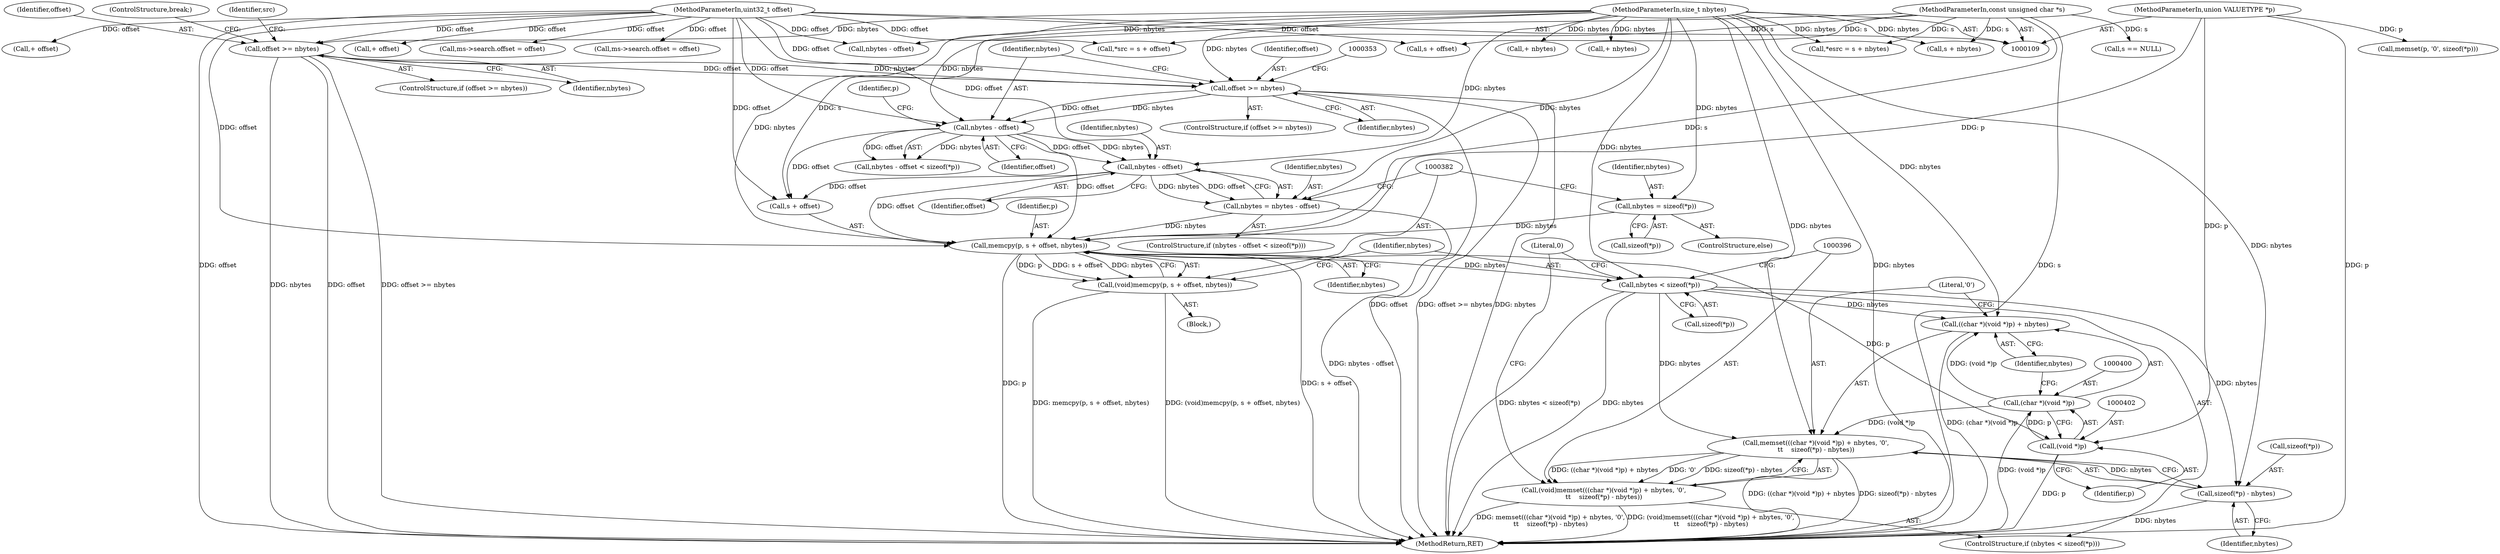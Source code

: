 digraph "0_file_4a284c89d6ef11aca34da65da7d673050a5ea320_3@API" {
"1000383" [label="(Call,memcpy(p, s + offset, nbytes))"];
"1000111" [label="(MethodParameterIn,union VALUETYPE *p)"];
"1000114" [label="(MethodParameterIn,const unsigned char *s)"];
"1000364" [label="(Call,nbytes - offset)"];
"1000348" [label="(Call,offset >= nbytes)"];
"1000284" [label="(Call,offset >= nbytes)"];
"1000115" [label="(MethodParameterIn,uint32_t offset)"];
"1000116" [label="(MethodParameterIn,size_t nbytes)"];
"1000372" [label="(Call,nbytes - offset)"];
"1000376" [label="(Call,nbytes = sizeof(*p))"];
"1000370" [label="(Call,nbytes = nbytes - offset)"];
"1000381" [label="(Call,(void)memcpy(p, s + offset, nbytes))"];
"1000390" [label="(Call,nbytes < sizeof(*p))"];
"1000397" [label="(Call,memset(((char *)(void *)p) + nbytes, '\0',\n\t\t    sizeof(*p) - nbytes))"];
"1000395" [label="(Call,(void)memset(((char *)(void *)p) + nbytes, '\0',\n\t\t    sizeof(*p) - nbytes))"];
"1000398" [label="(Call,((char *)(void *)p) + nbytes)"];
"1000406" [label="(Call,sizeof(*p) - nbytes)"];
"1000401" [label="(Call,(void *)p)"];
"1000399" [label="(Call,(char *)(void *)p)"];
"1000283" [label="(ControlStructure,if (offset >= nbytes))"];
"1000383" [label="(Call,memcpy(p, s + offset, nbytes))"];
"1000208" [label="(Call,+ nbytes)"];
"1000381" [label="(Call,(void)memcpy(p, s + offset, nbytes))"];
"1000349" [label="(Identifier,offset)"];
"1000413" [label="(MethodReturn,RET)"];
"1000354" [label="(Call,memset(p, '\0', sizeof(*p)))"];
"1000157" [label="(Call,s == NULL)"];
"1000179" [label="(Call,+ nbytes)"];
"1000290" [label="(Identifier,src)"];
"1000114" [label="(MethodParameterIn,const unsigned char *s)"];
"1000372" [label="(Call,nbytes - offset)"];
"1000363" [label="(Call,nbytes - offset < sizeof(*p))"];
"1000373" [label="(Identifier,nbytes)"];
"1000177" [label="(Call,+ offset)"];
"1000399" [label="(Call,(char *)(void *)p)"];
"1000115" [label="(MethodParameterIn,uint32_t offset)"];
"1000401" [label="(Call,(void *)p)"];
"1000365" [label="(Identifier,nbytes)"];
"1000248" [label="(Call,s + offset)"];
"1000375" [label="(ControlStructure,else)"];
"1000371" [label="(Identifier,nbytes)"];
"1000116" [label="(MethodParameterIn,size_t nbytes)"];
"1000412" [label="(Literal,0)"];
"1000378" [label="(Call,sizeof(*p))"];
"1000395" [label="(Call,(void)memset(((char *)(void *)p) + nbytes, '\0',\n\t\t    sizeof(*p) - nbytes))"];
"1000118" [label="(Block,)"];
"1000407" [label="(Call,sizeof(*p))"];
"1000286" [label="(Identifier,nbytes)"];
"1000404" [label="(Identifier,nbytes)"];
"1000376" [label="(Call,nbytes = sizeof(*p))"];
"1000111" [label="(MethodParameterIn,union VALUETYPE *p)"];
"1000284" [label="(Call,offset >= nbytes)"];
"1000388" [label="(Identifier,nbytes)"];
"1000397" [label="(Call,memset(((char *)(void *)p) + nbytes, '\0',\n\t\t    sizeof(*p) - nbytes))"];
"1000390" [label="(Call,nbytes < sizeof(*p))"];
"1000391" [label="(Identifier,nbytes)"];
"1000136" [label="(Call,nbytes - offset)"];
"1000403" [label="(Identifier,p)"];
"1000369" [label="(Identifier,p)"];
"1000370" [label="(Call,nbytes = nbytes - offset)"];
"1000410" [label="(Identifier,nbytes)"];
"1000139" [label="(Call,ms->search.offset = offset)"];
"1000384" [label="(Identifier,p)"];
"1000226" [label="(Call,ms->search.offset = offset)"];
"1000285" [label="(Identifier,offset)"];
"1000374" [label="(Identifier,offset)"];
"1000252" [label="(Call,*esrc = s + nbytes)"];
"1000406" [label="(Call,sizeof(*p) - nbytes)"];
"1000377" [label="(Identifier,nbytes)"];
"1000392" [label="(Call,sizeof(*p))"];
"1000347" [label="(ControlStructure,if (offset >= nbytes))"];
"1000398" [label="(Call,((char *)(void *)p) + nbytes)"];
"1000246" [label="(Call,*src = s + offset)"];
"1000405" [label="(Literal,'\0')"];
"1000350" [label="(Identifier,nbytes)"];
"1000348" [label="(Call,offset >= nbytes)"];
"1000366" [label="(Identifier,offset)"];
"1000254" [label="(Call,s + nbytes)"];
"1000385" [label="(Call,s + offset)"];
"1000287" [label="(ControlStructure,break;)"];
"1000389" [label="(ControlStructure,if (nbytes < sizeof(*p)))"];
"1000128" [label="(Call,+ offset)"];
"1000362" [label="(ControlStructure,if (nbytes - offset < sizeof(*p)))"];
"1000364" [label="(Call,nbytes - offset)"];
"1000383" -> "1000381"  [label="AST: "];
"1000383" -> "1000388"  [label="CFG: "];
"1000384" -> "1000383"  [label="AST: "];
"1000385" -> "1000383"  [label="AST: "];
"1000388" -> "1000383"  [label="AST: "];
"1000381" -> "1000383"  [label="CFG: "];
"1000383" -> "1000413"  [label="DDG: p"];
"1000383" -> "1000413"  [label="DDG: s + offset"];
"1000383" -> "1000381"  [label="DDG: p"];
"1000383" -> "1000381"  [label="DDG: s + offset"];
"1000383" -> "1000381"  [label="DDG: nbytes"];
"1000111" -> "1000383"  [label="DDG: p"];
"1000114" -> "1000383"  [label="DDG: s"];
"1000364" -> "1000383"  [label="DDG: offset"];
"1000372" -> "1000383"  [label="DDG: offset"];
"1000115" -> "1000383"  [label="DDG: offset"];
"1000376" -> "1000383"  [label="DDG: nbytes"];
"1000370" -> "1000383"  [label="DDG: nbytes"];
"1000116" -> "1000383"  [label="DDG: nbytes"];
"1000383" -> "1000390"  [label="DDG: nbytes"];
"1000383" -> "1000401"  [label="DDG: p"];
"1000111" -> "1000109"  [label="AST: "];
"1000111" -> "1000413"  [label="DDG: p"];
"1000111" -> "1000354"  [label="DDG: p"];
"1000111" -> "1000401"  [label="DDG: p"];
"1000114" -> "1000109"  [label="AST: "];
"1000114" -> "1000413"  [label="DDG: s"];
"1000114" -> "1000157"  [label="DDG: s"];
"1000114" -> "1000246"  [label="DDG: s"];
"1000114" -> "1000248"  [label="DDG: s"];
"1000114" -> "1000252"  [label="DDG: s"];
"1000114" -> "1000254"  [label="DDG: s"];
"1000114" -> "1000385"  [label="DDG: s"];
"1000364" -> "1000363"  [label="AST: "];
"1000364" -> "1000366"  [label="CFG: "];
"1000365" -> "1000364"  [label="AST: "];
"1000366" -> "1000364"  [label="AST: "];
"1000369" -> "1000364"  [label="CFG: "];
"1000364" -> "1000363"  [label="DDG: nbytes"];
"1000364" -> "1000363"  [label="DDG: offset"];
"1000348" -> "1000364"  [label="DDG: nbytes"];
"1000348" -> "1000364"  [label="DDG: offset"];
"1000116" -> "1000364"  [label="DDG: nbytes"];
"1000115" -> "1000364"  [label="DDG: offset"];
"1000364" -> "1000372"  [label="DDG: nbytes"];
"1000364" -> "1000372"  [label="DDG: offset"];
"1000364" -> "1000385"  [label="DDG: offset"];
"1000348" -> "1000347"  [label="AST: "];
"1000348" -> "1000350"  [label="CFG: "];
"1000349" -> "1000348"  [label="AST: "];
"1000350" -> "1000348"  [label="AST: "];
"1000353" -> "1000348"  [label="CFG: "];
"1000365" -> "1000348"  [label="CFG: "];
"1000348" -> "1000413"  [label="DDG: offset"];
"1000348" -> "1000413"  [label="DDG: offset >= nbytes"];
"1000348" -> "1000413"  [label="DDG: nbytes"];
"1000284" -> "1000348"  [label="DDG: offset"];
"1000284" -> "1000348"  [label="DDG: nbytes"];
"1000115" -> "1000348"  [label="DDG: offset"];
"1000116" -> "1000348"  [label="DDG: nbytes"];
"1000284" -> "1000283"  [label="AST: "];
"1000284" -> "1000286"  [label="CFG: "];
"1000285" -> "1000284"  [label="AST: "];
"1000286" -> "1000284"  [label="AST: "];
"1000287" -> "1000284"  [label="CFG: "];
"1000290" -> "1000284"  [label="CFG: "];
"1000284" -> "1000413"  [label="DDG: nbytes"];
"1000284" -> "1000413"  [label="DDG: offset"];
"1000284" -> "1000413"  [label="DDG: offset >= nbytes"];
"1000115" -> "1000284"  [label="DDG: offset"];
"1000116" -> "1000284"  [label="DDG: nbytes"];
"1000115" -> "1000109"  [label="AST: "];
"1000115" -> "1000413"  [label="DDG: offset"];
"1000115" -> "1000128"  [label="DDG: offset"];
"1000115" -> "1000136"  [label="DDG: offset"];
"1000115" -> "1000139"  [label="DDG: offset"];
"1000115" -> "1000177"  [label="DDG: offset"];
"1000115" -> "1000226"  [label="DDG: offset"];
"1000115" -> "1000246"  [label="DDG: offset"];
"1000115" -> "1000248"  [label="DDG: offset"];
"1000115" -> "1000372"  [label="DDG: offset"];
"1000115" -> "1000385"  [label="DDG: offset"];
"1000116" -> "1000109"  [label="AST: "];
"1000116" -> "1000413"  [label="DDG: nbytes"];
"1000116" -> "1000136"  [label="DDG: nbytes"];
"1000116" -> "1000179"  [label="DDG: nbytes"];
"1000116" -> "1000208"  [label="DDG: nbytes"];
"1000116" -> "1000252"  [label="DDG: nbytes"];
"1000116" -> "1000254"  [label="DDG: nbytes"];
"1000116" -> "1000370"  [label="DDG: nbytes"];
"1000116" -> "1000372"  [label="DDG: nbytes"];
"1000116" -> "1000376"  [label="DDG: nbytes"];
"1000116" -> "1000390"  [label="DDG: nbytes"];
"1000116" -> "1000397"  [label="DDG: nbytes"];
"1000116" -> "1000398"  [label="DDG: nbytes"];
"1000116" -> "1000406"  [label="DDG: nbytes"];
"1000372" -> "1000370"  [label="AST: "];
"1000372" -> "1000374"  [label="CFG: "];
"1000373" -> "1000372"  [label="AST: "];
"1000374" -> "1000372"  [label="AST: "];
"1000370" -> "1000372"  [label="CFG: "];
"1000372" -> "1000370"  [label="DDG: nbytes"];
"1000372" -> "1000370"  [label="DDG: offset"];
"1000372" -> "1000385"  [label="DDG: offset"];
"1000376" -> "1000375"  [label="AST: "];
"1000376" -> "1000378"  [label="CFG: "];
"1000377" -> "1000376"  [label="AST: "];
"1000378" -> "1000376"  [label="AST: "];
"1000382" -> "1000376"  [label="CFG: "];
"1000370" -> "1000362"  [label="AST: "];
"1000371" -> "1000370"  [label="AST: "];
"1000382" -> "1000370"  [label="CFG: "];
"1000370" -> "1000413"  [label="DDG: nbytes - offset"];
"1000381" -> "1000118"  [label="AST: "];
"1000382" -> "1000381"  [label="AST: "];
"1000391" -> "1000381"  [label="CFG: "];
"1000381" -> "1000413"  [label="DDG: memcpy(p, s + offset, nbytes)"];
"1000381" -> "1000413"  [label="DDG: (void)memcpy(p, s + offset, nbytes)"];
"1000390" -> "1000389"  [label="AST: "];
"1000390" -> "1000392"  [label="CFG: "];
"1000391" -> "1000390"  [label="AST: "];
"1000392" -> "1000390"  [label="AST: "];
"1000396" -> "1000390"  [label="CFG: "];
"1000412" -> "1000390"  [label="CFG: "];
"1000390" -> "1000413"  [label="DDG: nbytes < sizeof(*p)"];
"1000390" -> "1000413"  [label="DDG: nbytes"];
"1000390" -> "1000397"  [label="DDG: nbytes"];
"1000390" -> "1000398"  [label="DDG: nbytes"];
"1000390" -> "1000406"  [label="DDG: nbytes"];
"1000397" -> "1000395"  [label="AST: "];
"1000397" -> "1000406"  [label="CFG: "];
"1000398" -> "1000397"  [label="AST: "];
"1000405" -> "1000397"  [label="AST: "];
"1000406" -> "1000397"  [label="AST: "];
"1000395" -> "1000397"  [label="CFG: "];
"1000397" -> "1000413"  [label="DDG: ((char *)(void *)p) + nbytes"];
"1000397" -> "1000413"  [label="DDG: sizeof(*p) - nbytes"];
"1000397" -> "1000395"  [label="DDG: ((char *)(void *)p) + nbytes"];
"1000397" -> "1000395"  [label="DDG: '\0'"];
"1000397" -> "1000395"  [label="DDG: sizeof(*p) - nbytes"];
"1000399" -> "1000397"  [label="DDG: (void *)p"];
"1000406" -> "1000397"  [label="DDG: nbytes"];
"1000395" -> "1000389"  [label="AST: "];
"1000396" -> "1000395"  [label="AST: "];
"1000412" -> "1000395"  [label="CFG: "];
"1000395" -> "1000413"  [label="DDG: memset(((char *)(void *)p) + nbytes, '\0',\n\t\t    sizeof(*p) - nbytes)"];
"1000395" -> "1000413"  [label="DDG: (void)memset(((char *)(void *)p) + nbytes, '\0',\n\t\t    sizeof(*p) - nbytes)"];
"1000398" -> "1000404"  [label="CFG: "];
"1000399" -> "1000398"  [label="AST: "];
"1000404" -> "1000398"  [label="AST: "];
"1000405" -> "1000398"  [label="CFG: "];
"1000398" -> "1000413"  [label="DDG: (char *)(void *)p"];
"1000399" -> "1000398"  [label="DDG: (void *)p"];
"1000406" -> "1000410"  [label="CFG: "];
"1000407" -> "1000406"  [label="AST: "];
"1000410" -> "1000406"  [label="AST: "];
"1000406" -> "1000413"  [label="DDG: nbytes"];
"1000401" -> "1000399"  [label="AST: "];
"1000401" -> "1000403"  [label="CFG: "];
"1000402" -> "1000401"  [label="AST: "];
"1000403" -> "1000401"  [label="AST: "];
"1000399" -> "1000401"  [label="CFG: "];
"1000401" -> "1000413"  [label="DDG: p"];
"1000401" -> "1000399"  [label="DDG: p"];
"1000400" -> "1000399"  [label="AST: "];
"1000404" -> "1000399"  [label="CFG: "];
"1000399" -> "1000413"  [label="DDG: (void *)p"];
}

